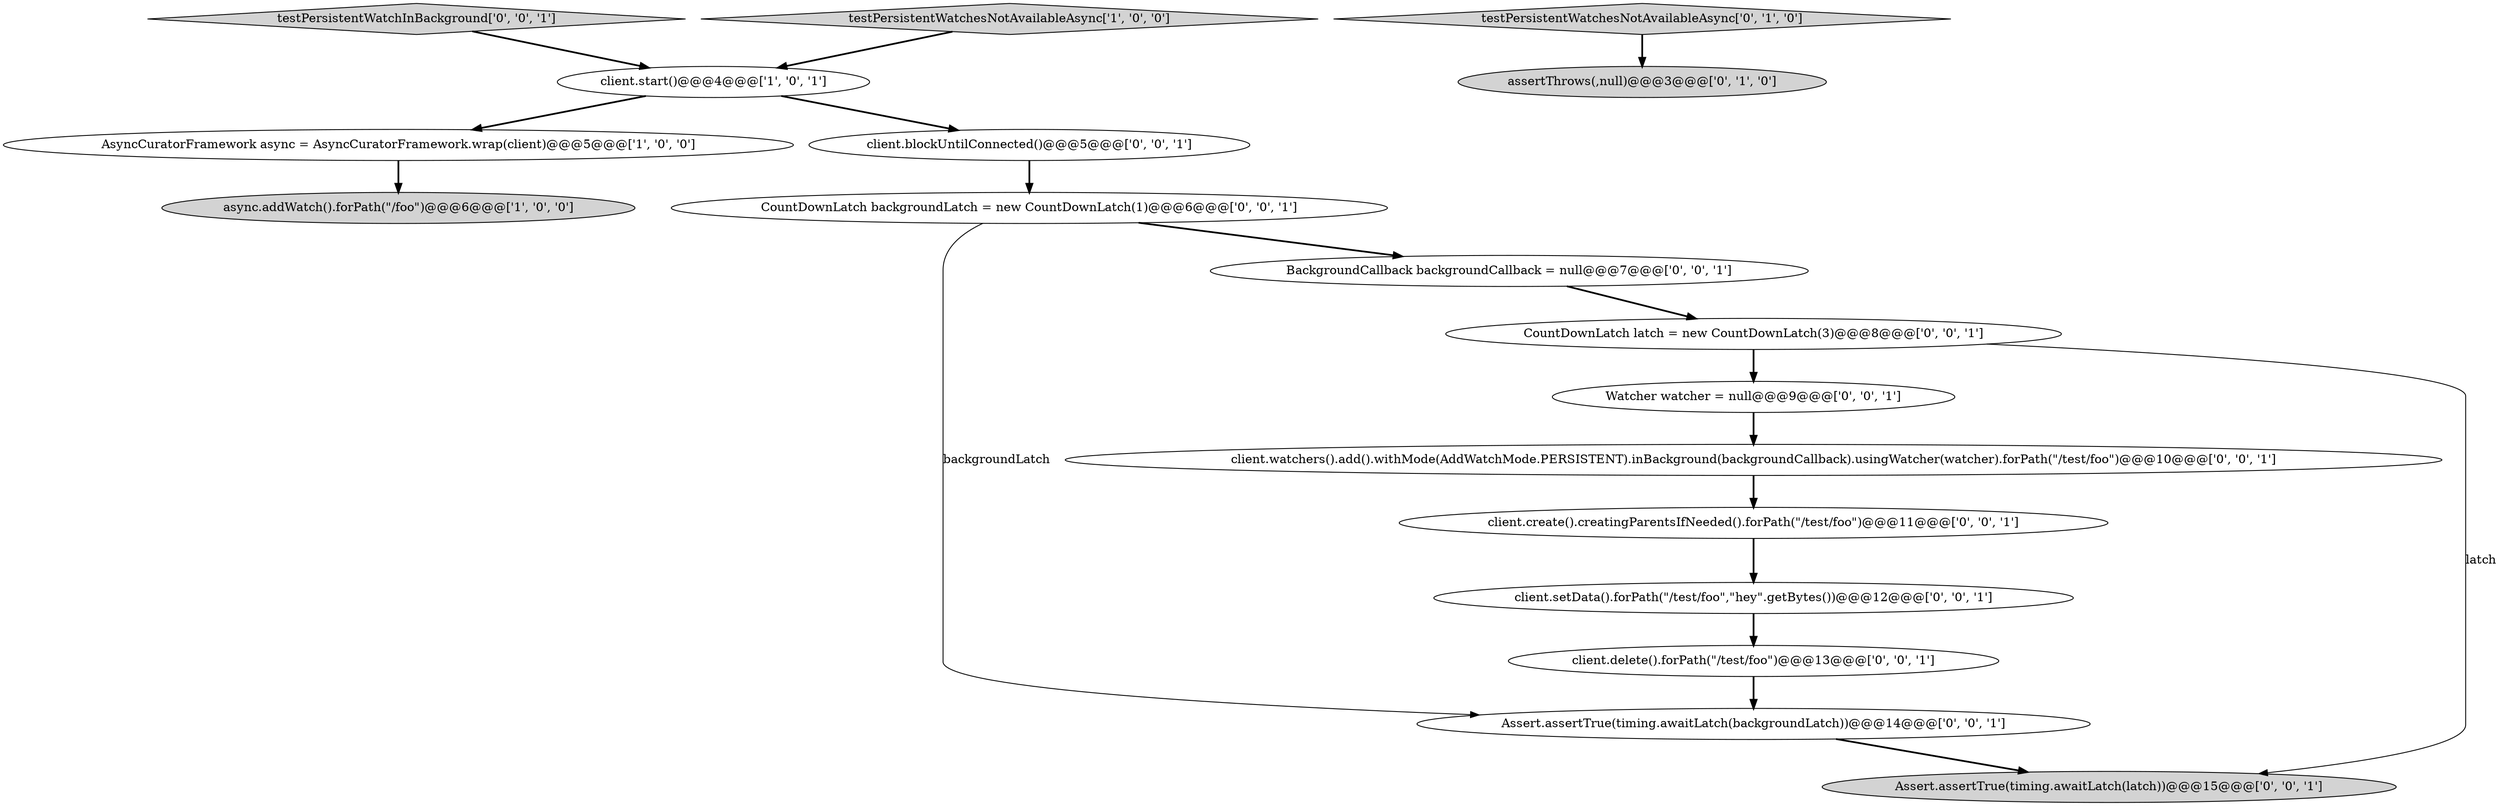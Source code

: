 digraph {
1 [style = filled, label = "client.start()@@@4@@@['1', '0', '1']", fillcolor = white, shape = ellipse image = "AAA0AAABBB1BBB"];
13 [style = filled, label = "CountDownLatch backgroundLatch = new CountDownLatch(1)@@@6@@@['0', '0', '1']", fillcolor = white, shape = ellipse image = "AAA0AAABBB3BBB"];
16 [style = filled, label = "testPersistentWatchInBackground['0', '0', '1']", fillcolor = lightgray, shape = diamond image = "AAA0AAABBB3BBB"];
5 [style = filled, label = "testPersistentWatchesNotAvailableAsync['0', '1', '0']", fillcolor = lightgray, shape = diamond image = "AAA0AAABBB2BBB"];
10 [style = filled, label = "CountDownLatch latch = new CountDownLatch(3)@@@8@@@['0', '0', '1']", fillcolor = white, shape = ellipse image = "AAA0AAABBB3BBB"];
0 [style = filled, label = "testPersistentWatchesNotAvailableAsync['1', '0', '0']", fillcolor = lightgray, shape = diamond image = "AAA0AAABBB1BBB"];
2 [style = filled, label = "AsyncCuratorFramework async = AsyncCuratorFramework.wrap(client)@@@5@@@['1', '0', '0']", fillcolor = white, shape = ellipse image = "AAA0AAABBB1BBB"];
6 [style = filled, label = "client.delete().forPath(\"/test/foo\")@@@13@@@['0', '0', '1']", fillcolor = white, shape = ellipse image = "AAA0AAABBB3BBB"];
14 [style = filled, label = "client.blockUntilConnected()@@@5@@@['0', '0', '1']", fillcolor = white, shape = ellipse image = "AAA0AAABBB3BBB"];
17 [style = filled, label = "client.create().creatingParentsIfNeeded().forPath(\"/test/foo\")@@@11@@@['0', '0', '1']", fillcolor = white, shape = ellipse image = "AAA0AAABBB3BBB"];
15 [style = filled, label = "client.watchers().add().withMode(AddWatchMode.PERSISTENT).inBackground(backgroundCallback).usingWatcher(watcher).forPath(\"/test/foo\")@@@10@@@['0', '0', '1']", fillcolor = white, shape = ellipse image = "AAA0AAABBB3BBB"];
4 [style = filled, label = "assertThrows(,null)@@@3@@@['0', '1', '0']", fillcolor = lightgray, shape = ellipse image = "AAA1AAABBB2BBB"];
3 [style = filled, label = "async.addWatch().forPath(\"/foo\")@@@6@@@['1', '0', '0']", fillcolor = lightgray, shape = ellipse image = "AAA0AAABBB1BBB"];
9 [style = filled, label = "Assert.assertTrue(timing.awaitLatch(backgroundLatch))@@@14@@@['0', '0', '1']", fillcolor = white, shape = ellipse image = "AAA0AAABBB3BBB"];
11 [style = filled, label = "Watcher watcher = null@@@9@@@['0', '0', '1']", fillcolor = white, shape = ellipse image = "AAA0AAABBB3BBB"];
8 [style = filled, label = "Assert.assertTrue(timing.awaitLatch(latch))@@@15@@@['0', '0', '1']", fillcolor = lightgray, shape = ellipse image = "AAA0AAABBB3BBB"];
12 [style = filled, label = "client.setData().forPath(\"/test/foo\",\"hey\".getBytes())@@@12@@@['0', '0', '1']", fillcolor = white, shape = ellipse image = "AAA0AAABBB3BBB"];
7 [style = filled, label = "BackgroundCallback backgroundCallback = null@@@7@@@['0', '0', '1']", fillcolor = white, shape = ellipse image = "AAA0AAABBB3BBB"];
14->13 [style = bold, label=""];
9->8 [style = bold, label=""];
17->12 [style = bold, label=""];
13->7 [style = bold, label=""];
10->11 [style = bold, label=""];
11->15 [style = bold, label=""];
16->1 [style = bold, label=""];
10->8 [style = solid, label="latch"];
1->14 [style = bold, label=""];
1->2 [style = bold, label=""];
0->1 [style = bold, label=""];
7->10 [style = bold, label=""];
5->4 [style = bold, label=""];
12->6 [style = bold, label=""];
13->9 [style = solid, label="backgroundLatch"];
2->3 [style = bold, label=""];
6->9 [style = bold, label=""];
15->17 [style = bold, label=""];
}
